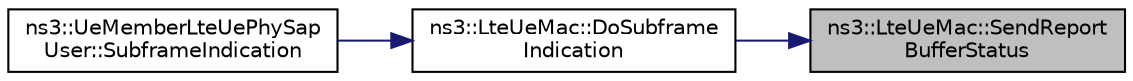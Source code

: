 digraph "ns3::LteUeMac::SendReportBufferStatus"
{
 // LATEX_PDF_SIZE
  edge [fontname="Helvetica",fontsize="10",labelfontname="Helvetica",labelfontsize="10"];
  node [fontname="Helvetica",fontsize="10",shape=record];
  rankdir="RL";
  Node1 [label="ns3::LteUeMac::SendReport\lBufferStatus",height=0.2,width=0.4,color="black", fillcolor="grey75", style="filled", fontcolor="black",tooltip="Send report buffer status."];
  Node1 -> Node2 [dir="back",color="midnightblue",fontsize="10",style="solid",fontname="Helvetica"];
  Node2 [label="ns3::LteUeMac::DoSubframe\lIndication",height=0.2,width=0.4,color="black", fillcolor="white", style="filled",URL="$classns3_1_1_lte_ue_mac.html#a1dee6aa86c7d323a4db1b76bdb94c0b6",tooltip="Forwarded from LteUePhySapUser: trigger the start from a new frame."];
  Node2 -> Node3 [dir="back",color="midnightblue",fontsize="10",style="solid",fontname="Helvetica"];
  Node3 [label="ns3::UeMemberLteUePhySap\lUser::SubframeIndication",height=0.2,width=0.4,color="black", fillcolor="white", style="filled",URL="$classns3_1_1_ue_member_lte_ue_phy_sap_user.html#a56aa45c70f78a51cf33d825414d37fa5",tooltip="Trigger the start from a new frame (input from Phy layer)"];
}
